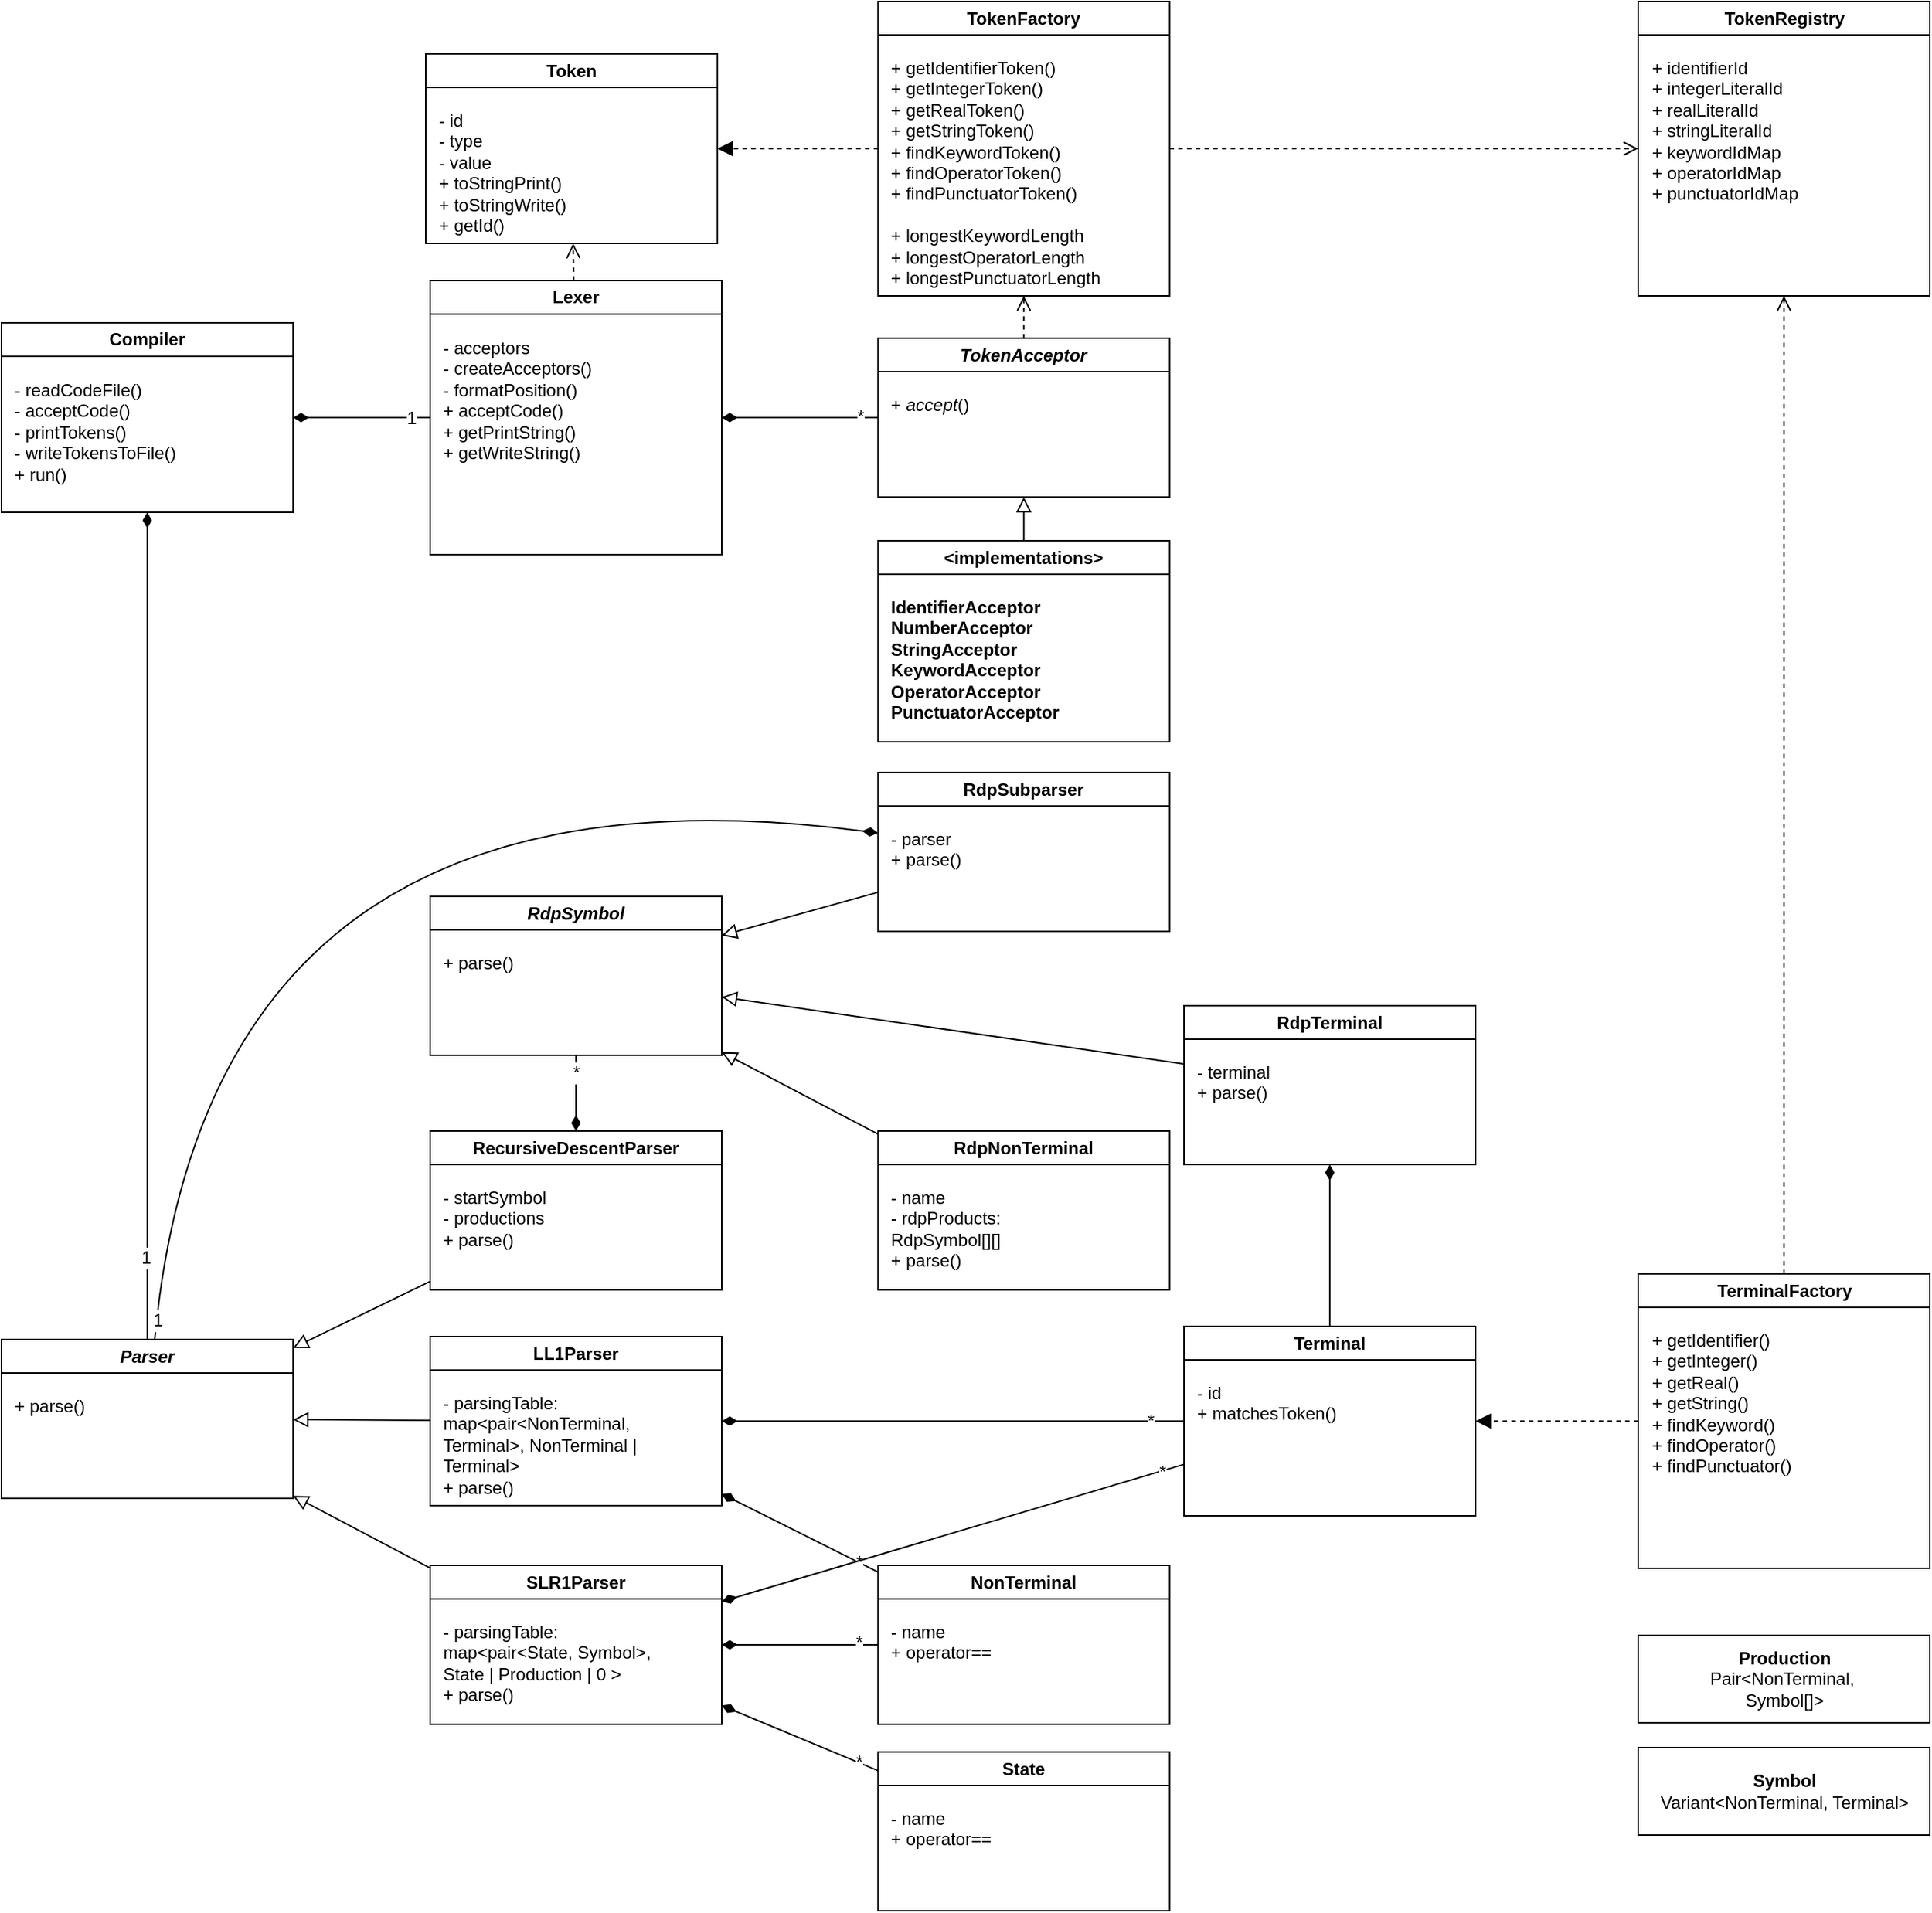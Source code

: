 <mxfile version="24.6.4" type="device">
  <diagram name="Page-1" id="7N9WVUdsvMsKPdyn0-jM">
    <mxGraphModel dx="489" dy="847" grid="0" gridSize="10" guides="1" tooltips="1" connect="1" arrows="1" fold="1" page="0" pageScale="1" pageWidth="850" pageHeight="1100" math="0" shadow="0">
      <root>
        <mxCell id="0" />
        <mxCell id="1" parent="0" />
        <mxCell id="OiriWq8W4zklkynLO_ME-1" value="Token" style="swimlane;whiteSpace=wrap;html=1;" parent="1" vertex="1">
          <mxGeometry x="371" y="-104" width="200" height="130" as="geometry" />
        </mxCell>
        <mxCell id="OiriWq8W4zklkynLO_ME-2" value="&lt;div style=&quot;font-size: 12px;&quot;&gt;- id&lt;/div&gt;&lt;div style=&quot;font-size: 12px;&quot;&gt;&lt;span style=&quot;background-color: initial;&quot;&gt;- type&lt;/span&gt;&lt;br&gt;&lt;/div&gt;&lt;div&gt;&lt;div&gt;- value&lt;/div&gt;&lt;/div&gt;+ toStringPrint()&lt;div style=&quot;font-size: 12px;&quot;&gt;+ toStringWrite()&lt;/div&gt;&lt;div style=&quot;font-size: 12px;&quot;&gt;+ getId()&lt;/div&gt;" style="text;html=1;align=left;verticalAlign=top;resizable=0;points=[];autosize=1;strokeColor=none;fillColor=none;fontSize=12;" parent="OiriWq8W4zklkynLO_ME-1" vertex="1">
          <mxGeometry x="7" y="32" width="105" height="98" as="geometry" />
        </mxCell>
        <mxCell id="3ae6ctg0LFmDyY3C9D6C-31" style="edgeStyle=none;curved=1;rounded=0;orthogonalLoop=1;jettySize=auto;html=1;fontSize=12;startSize=8;endSize=8;dashed=1;endArrow=open;endFill=0;" parent="1" source="IofMoC5QLbA6a7la50m4-1" target="OiriWq8W4zklkynLO_ME-1" edge="1">
          <mxGeometry relative="1" as="geometry">
            <Array as="points" />
          </mxGeometry>
        </mxCell>
        <mxCell id="IofMoC5QLbA6a7la50m4-1" value="Lexer" style="swimlane;whiteSpace=wrap;html=1;" parent="1" vertex="1">
          <mxGeometry x="374" y="51.5" width="200" height="188" as="geometry" />
        </mxCell>
        <mxCell id="IofMoC5QLbA6a7la50m4-2" value="&lt;div style=&quot;font-size: 12px;&quot;&gt;&lt;span style=&quot;background-color: initial; font-size: 12px;&quot;&gt;- acceptors&lt;/span&gt;&lt;/div&gt;&lt;div style=&quot;font-size: 12px;&quot;&gt;- createAcceptors()&lt;/div&gt;&lt;div&gt;- formatPosition()&lt;/div&gt;&lt;div&gt;&lt;span style=&quot;background-color: initial;&quot;&gt;+ acceptCode()&lt;/span&gt;&lt;/div&gt;&lt;div style=&quot;font-size: 12px;&quot;&gt;&lt;span style=&quot;background-color: initial;&quot;&gt;+ getPrintString()&lt;/span&gt;&lt;/div&gt;&lt;div style=&quot;font-size: 12px;&quot;&gt;&lt;span style=&quot;background-color: initial;&quot;&gt;+ getWriteString()&lt;/span&gt;&lt;/div&gt;" style="text;html=1;align=left;verticalAlign=top;resizable=0;points=[];autosize=1;strokeColor=none;fillColor=none;fontSize=12;" parent="IofMoC5QLbA6a7la50m4-1" vertex="1">
          <mxGeometry x="7" y="32" width="120" height="98" as="geometry" />
        </mxCell>
        <mxCell id="IofMoC5QLbA6a7la50m4-5" style="edgeStyle=none;curved=1;rounded=0;orthogonalLoop=1;jettySize=auto;html=1;fontSize=12;startSize=8;endSize=8;endArrow=diamondThin;endFill=1;" parent="1" source="IofMoC5QLbA6a7la50m4-3" target="IofMoC5QLbA6a7la50m4-1" edge="1">
          <mxGeometry relative="1" as="geometry" />
        </mxCell>
        <mxCell id="iqtWUtMe4JJvbguQZHi8-1" value="*" style="edgeLabel;html=1;align=center;verticalAlign=middle;resizable=0;points=[];fontSize=12;" parent="IofMoC5QLbA6a7la50m4-5" vertex="1" connectable="0">
          <mxGeometry x="-0.771" y="-1" relative="1" as="geometry">
            <mxPoint as="offset" />
          </mxGeometry>
        </mxCell>
        <mxCell id="IofMoC5QLbA6a7la50m4-3" value="&lt;i&gt;TokenAcceptor&lt;/i&gt;" style="swimlane;whiteSpace=wrap;html=1;" parent="1" vertex="1">
          <mxGeometry x="681.17" y="91" width="200" height="109" as="geometry" />
        </mxCell>
        <mxCell id="IofMoC5QLbA6a7la50m4-4" value="&lt;div style=&quot;font-size: 12px;&quot;&gt;&lt;span style=&quot;background-color: initial; font-size: 12px;&quot;&gt;+ &lt;/span&gt;&lt;i style=&quot;background-color: initial; font-size: 12px;&quot;&gt;accept&lt;/i&gt;&lt;span style=&quot;background-color: initial; font-size: 12px;&quot;&gt;()&lt;br&gt;&lt;/span&gt;&lt;/div&gt;" style="text;html=1;align=left;verticalAlign=top;resizable=0;points=[];autosize=1;strokeColor=none;fillColor=none;fontSize=12;" parent="IofMoC5QLbA6a7la50m4-3" vertex="1">
          <mxGeometry x="7" y="32" width="72" height="26" as="geometry" />
        </mxCell>
        <mxCell id="3ae6ctg0LFmDyY3C9D6C-23" style="edgeStyle=none;curved=1;rounded=0;orthogonalLoop=1;jettySize=auto;html=1;fontSize=12;startSize=8;endSize=8;endArrow=block;endFill=0;" parent="1" source="3ae6ctg0LFmDyY3C9D6C-15" target="IofMoC5QLbA6a7la50m4-3" edge="1">
          <mxGeometry relative="1" as="geometry" />
        </mxCell>
        <mxCell id="3ae6ctg0LFmDyY3C9D6C-15" value="&amp;lt;implementations&amp;gt;" style="swimlane;whiteSpace=wrap;html=1;" parent="1" vertex="1">
          <mxGeometry x="681.17" y="230" width="200" height="138" as="geometry" />
        </mxCell>
        <mxCell id="3ae6ctg0LFmDyY3C9D6C-16" value="&lt;div style=&quot;font-size: 12px;&quot;&gt;&lt;b style=&quot;background-color: initial;&quot;&gt;IdentifierAcceptor&lt;/b&gt;&lt;/div&gt;&lt;div style=&quot;font-size: 12px;&quot;&gt;&lt;b style=&quot;font-size: 12px;&quot;&gt;NumberAcceptor&lt;/b&gt;&lt;/div&gt;&lt;div style=&quot;font-size: 12px;&quot;&gt;&lt;b style=&quot;font-size: 12px;&quot;&gt;StringAcceptor&lt;/b&gt;&lt;/div&gt;&lt;div style=&quot;font-size: 12px;&quot;&gt;&lt;b style=&quot;font-size: 12px;&quot;&gt;KeywordAcceptor&lt;/b&gt;&lt;/div&gt;&lt;div style=&quot;font-size: 12px;&quot;&gt;&lt;b style=&quot;font-size: 12px;&quot;&gt;OperatorAcceptor&lt;/b&gt;&lt;/div&gt;&lt;div style=&quot;font-size: 12px;&quot;&gt;&lt;b style=&quot;font-size: 12px;&quot;&gt;Punctuator&lt;/b&gt;&lt;b style=&quot;background-color: initial; font-size: 12px;&quot;&gt;Acceptor&lt;/b&gt;&lt;/div&gt;" style="text;html=1;align=left;verticalAlign=top;resizable=0;points=[];autosize=1;strokeColor=none;fillColor=none;fontSize=12;" parent="3ae6ctg0LFmDyY3C9D6C-15" vertex="1">
          <mxGeometry x="7" y="32" width="133" height="98" as="geometry" />
        </mxCell>
        <mxCell id="kK8EmrhPtFe6YDkDOhob-1" value="TokenFactory" style="swimlane;whiteSpace=wrap;html=1;" parent="1" vertex="1">
          <mxGeometry x="681.17" y="-140" width="200" height="202" as="geometry">
            <mxRectangle x="965" y="268" width="136" height="26" as="alternateBounds" />
          </mxGeometry>
        </mxCell>
        <mxCell id="kK8EmrhPtFe6YDkDOhob-2" value="&lt;div&gt;&lt;span style=&quot;background-color: initial;&quot;&gt;+ getIdentifierToken()&lt;/span&gt;&lt;br&gt;&lt;/div&gt;&lt;div style=&quot;font-size: 12px;&quot;&gt;+ getIntegerToken()&lt;/div&gt;&lt;div style=&quot;font-size: 12px;&quot;&gt;&lt;div&gt;+ getRealToken()&lt;/div&gt;&lt;/div&gt;&lt;div style=&quot;font-size: 12px;&quot;&gt;+ getStringToken()&lt;/div&gt;&lt;div style=&quot;font-size: 12px;&quot;&gt;+ findKeywordToken()&lt;/div&gt;&lt;div style=&quot;font-size: 12px;&quot;&gt;&lt;span style=&quot;background-color: initial;&quot;&gt;+&amp;nbsp;&lt;/span&gt;find&lt;span style=&quot;background-color: initial;&quot;&gt;OperatorToken&lt;/span&gt;&lt;span style=&quot;background-color: initial;&quot;&gt;(&lt;/span&gt;&lt;span style=&quot;background-color: initial;&quot;&gt;)&lt;/span&gt;&lt;/div&gt;&lt;div style=&quot;font-size: 12px;&quot;&gt;&lt;span style=&quot;background-color: initial;&quot;&gt;+&amp;nbsp;&lt;/span&gt;find&lt;span style=&quot;background-color: initial;&quot;&gt;PunctuatorToken(&lt;/span&gt;&lt;span style=&quot;background-color: initial;&quot;&gt;)&lt;/span&gt;&lt;/div&gt;&lt;div style=&quot;font-size: 12px;&quot;&gt;&lt;span style=&quot;background-color: initial;&quot;&gt;&lt;br&gt;&lt;/span&gt;&lt;/div&gt;&lt;div style=&quot;font-size: 12px;&quot;&gt;&lt;div&gt;+ longestKeywordLength&lt;/div&gt;&lt;div&gt;+ longestOperatorLength&lt;/div&gt;&lt;div&gt;+ longestPunctuatorLength&lt;/div&gt;&lt;/div&gt;" style="text;html=1;align=left;verticalAlign=top;resizable=0;points=[];autosize=1;strokeColor=none;fillColor=none;fontSize=12;" parent="kK8EmrhPtFe6YDkDOhob-1" vertex="1">
          <mxGeometry x="7" y="32" width="162" height="170" as="geometry" />
        </mxCell>
        <mxCell id="kK8EmrhPtFe6YDkDOhob-3" style="edgeStyle=none;curved=1;rounded=0;orthogonalLoop=1;jettySize=auto;html=1;fontSize=12;startSize=8;endSize=8;endArrow=block;endFill=1;dashed=1;" parent="1" source="kK8EmrhPtFe6YDkDOhob-1" target="OiriWq8W4zklkynLO_ME-1" edge="1">
          <mxGeometry relative="1" as="geometry">
            <mxPoint x="871" y="156" as="sourcePoint" />
            <mxPoint x="975" y="156" as="targetPoint" />
          </mxGeometry>
        </mxCell>
        <mxCell id="iqtWUtMe4JJvbguQZHi8-2" style="edgeStyle=none;curved=1;rounded=0;orthogonalLoop=1;jettySize=auto;html=1;fontSize=12;startSize=8;endSize=8;endArrow=open;endFill=0;dashed=1;" parent="1" source="IofMoC5QLbA6a7la50m4-3" target="kK8EmrhPtFe6YDkDOhob-1" edge="1">
          <mxGeometry relative="1" as="geometry">
            <mxPoint x="871" y="156" as="sourcePoint" />
            <mxPoint x="975" y="156" as="targetPoint" />
          </mxGeometry>
        </mxCell>
        <mxCell id="jvB1Ljgib8Ljobi6kKoj-1" value="Compiler" style="swimlane;whiteSpace=wrap;html=1;" parent="1" vertex="1">
          <mxGeometry x="80" y="80.5" width="200" height="130" as="geometry" />
        </mxCell>
        <mxCell id="jvB1Ljgib8Ljobi6kKoj-2" value="&lt;div style=&quot;font-size: 12px;&quot;&gt;&lt;span style=&quot;background-color: initial;&quot;&gt;- readCodeFile()&lt;/span&gt;&lt;br&gt;&lt;/div&gt;&lt;div style=&quot;font-size: 12px;&quot;&gt;&lt;span style=&quot;background-color: initial;&quot;&gt;- acceptCode()&lt;/span&gt;&lt;/div&gt;&lt;div style=&quot;font-size: 12px;&quot;&gt;&lt;span style=&quot;background-color: initial;&quot;&gt;- printTokens()&lt;/span&gt;&lt;br&gt;&lt;/div&gt;&lt;div style=&quot;font-size: 12px;&quot;&gt;- writeTokensToFile()&lt;/div&gt;&lt;div style=&quot;font-size: 12px;&quot;&gt;&lt;span style=&quot;background-color: initial;&quot;&gt;+ run(&lt;/span&gt;&lt;span style=&quot;background-color: initial;&quot;&gt;)&lt;/span&gt;&lt;br&gt;&lt;/div&gt;" style="text;html=1;align=left;verticalAlign=top;resizable=0;points=[];autosize=1;strokeColor=none;fillColor=none;fontSize=12;" parent="jvB1Ljgib8Ljobi6kKoj-1" vertex="1">
          <mxGeometry x="7" y="32" width="129" height="84" as="geometry" />
        </mxCell>
        <mxCell id="jvB1Ljgib8Ljobi6kKoj-3" style="edgeStyle=none;curved=1;rounded=0;orthogonalLoop=1;jettySize=auto;html=1;fontSize=12;startSize=8;endSize=8;endArrow=diamondThin;endFill=1;" parent="1" source="IofMoC5QLbA6a7la50m4-1" target="jvB1Ljgib8Ljobi6kKoj-1" edge="1">
          <mxGeometry relative="1" as="geometry">
            <mxPoint x="671" y="156" as="sourcePoint" />
            <mxPoint x="574" y="156" as="targetPoint" />
          </mxGeometry>
        </mxCell>
        <mxCell id="eMEHLj6SgMxFBWr-5eaE-38" value="1" style="edgeLabel;html=1;align=center;verticalAlign=middle;resizable=0;points=[];fontSize=12;" vertex="1" connectable="0" parent="jvB1Ljgib8Ljobi6kKoj-3">
          <mxGeometry x="-0.726" relative="1" as="geometry">
            <mxPoint as="offset" />
          </mxGeometry>
        </mxCell>
        <mxCell id="eMEHLj6SgMxFBWr-5eaE-9" style="edgeStyle=none;curved=1;rounded=0;orthogonalLoop=1;jettySize=auto;html=1;fontSize=12;startSize=8;endSize=8;endArrow=block;endFill=0;" edge="1" parent="1" source="jvB1Ljgib8Ljobi6kKoj-11" target="eMEHLj6SgMxFBWr-5eaE-1">
          <mxGeometry relative="1" as="geometry" />
        </mxCell>
        <mxCell id="jvB1Ljgib8Ljobi6kKoj-11" value="RecursiveDescentParser" style="swimlane;whiteSpace=wrap;html=1;" parent="1" vertex="1">
          <mxGeometry x="374" y="635" width="200" height="109" as="geometry" />
        </mxCell>
        <mxCell id="jvB1Ljgib8Ljobi6kKoj-12" value="&lt;div style=&quot;font-size: 12px;&quot;&gt;&lt;span style=&quot;background-color: initial;&quot;&gt;- startSymbol&lt;/span&gt;&lt;/div&gt;&lt;div style=&quot;font-size: 12px;&quot;&gt;&lt;span style=&quot;background-color: initial;&quot;&gt;- productions&lt;/span&gt;&lt;/div&gt;&lt;div style=&quot;font-size: 12px;&quot;&gt;&lt;span style=&quot;background-color: initial;&quot;&gt;+ parse()&lt;/span&gt;&lt;br&gt;&lt;/div&gt;" style="text;html=1;align=left;verticalAlign=top;resizable=0;points=[];autosize=1;strokeColor=none;fillColor=none;fontSize=12;" parent="jvB1Ljgib8Ljobi6kKoj-11" vertex="1">
          <mxGeometry x="7" y="32" width="89" height="55" as="geometry" />
        </mxCell>
        <mxCell id="eMEHLj6SgMxFBWr-5eaE-32" style="edgeStyle=none;curved=1;rounded=0;orthogonalLoop=1;jettySize=auto;html=1;fontSize=12;startSize=8;endSize=8;endArrow=block;endFill=0;" edge="1" parent="1" source="jvB1Ljgib8Ljobi6kKoj-18" target="eMEHLj6SgMxFBWr-5eaE-28">
          <mxGeometry relative="1" as="geometry" />
        </mxCell>
        <mxCell id="jvB1Ljgib8Ljobi6kKoj-18" value="RdpNonTerminal" style="swimlane;whiteSpace=wrap;html=1;" parent="1" vertex="1">
          <mxGeometry x="681.17" y="635" width="200" height="109" as="geometry" />
        </mxCell>
        <mxCell id="jvB1Ljgib8Ljobi6kKoj-19" value="&lt;div style=&quot;font-size: 12px;&quot;&gt;- name&lt;/div&gt;&lt;div style=&quot;font-size: 12px;&quot;&gt;- rdpProducts:&amp;nbsp;&lt;/div&gt;&lt;div style=&quot;font-size: 12px;&quot;&gt;RdpSymbol[][]&lt;/div&gt;&lt;div style=&quot;font-size: 12px;&quot;&gt;+ parse()&lt;/div&gt;" style="text;html=1;align=left;verticalAlign=top;resizable=0;points=[];autosize=1;strokeColor=none;fillColor=none;fontSize=12;" parent="jvB1Ljgib8Ljobi6kKoj-18" vertex="1">
          <mxGeometry x="7" y="32" width="97" height="70" as="geometry" />
        </mxCell>
        <mxCell id="eMEHLj6SgMxFBWr-5eaE-31" style="edgeStyle=none;curved=1;rounded=0;orthogonalLoop=1;jettySize=auto;html=1;fontSize=12;startSize=8;endSize=8;endArrow=block;endFill=0;" edge="1" parent="1" source="-sPlnjH7zTuTID29Tyg8-1" target="eMEHLj6SgMxFBWr-5eaE-28">
          <mxGeometry relative="1" as="geometry" />
        </mxCell>
        <mxCell id="-sPlnjH7zTuTID29Tyg8-1" value="RdpTerminal" style="swimlane;whiteSpace=wrap;html=1;" parent="1" vertex="1">
          <mxGeometry x="891" y="549" width="200" height="109" as="geometry" />
        </mxCell>
        <mxCell id="-sPlnjH7zTuTID29Tyg8-2" value="&lt;div style=&quot;font-size: 12px;&quot;&gt;- terminal&lt;/div&gt;&lt;div style=&quot;font-size: 12px;&quot;&gt;+ parse()&lt;/div&gt;" style="text;html=1;align=left;verticalAlign=top;resizable=0;points=[];autosize=1;strokeColor=none;fillColor=none;fontSize=12;" parent="-sPlnjH7zTuTID29Tyg8-1" vertex="1">
          <mxGeometry x="7" y="32" width="68" height="41" as="geometry" />
        </mxCell>
        <mxCell id="eMEHLj6SgMxFBWr-5eaE-10" style="edgeStyle=none;curved=1;rounded=0;orthogonalLoop=1;jettySize=auto;html=1;fontSize=12;startSize=8;endSize=8;endArrow=block;endFill=0;" edge="1" parent="1" source="-sPlnjH7zTuTID29Tyg8-11" target="eMEHLj6SgMxFBWr-5eaE-1">
          <mxGeometry relative="1" as="geometry" />
        </mxCell>
        <mxCell id="-sPlnjH7zTuTID29Tyg8-11" value="LL1Parser" style="swimlane;whiteSpace=wrap;html=1;" parent="1" vertex="1">
          <mxGeometry x="374" y="776" width="200" height="116" as="geometry" />
        </mxCell>
        <mxCell id="-sPlnjH7zTuTID29Tyg8-12" value="&lt;div style=&quot;font-size: 12px;&quot;&gt;- parsingTable:&amp;nbsp;&lt;/div&gt;&lt;div style=&quot;font-size: 12px;&quot;&gt;map&amp;lt;pair&amp;lt;NonTerminal,&lt;/div&gt;&lt;div style=&quot;font-size: 12px;&quot;&gt;&lt;span style=&quot;background-color: initial;&quot;&gt;Terminal&lt;/span&gt;&amp;gt;, NonTerminal |&amp;nbsp;&lt;/div&gt;&lt;div style=&quot;font-size: 12px;&quot;&gt;Terminal&amp;gt;&lt;/div&gt;&lt;div style=&quot;font-size: 12px;&quot;&gt;+ parse()&lt;/div&gt;" style="text;html=1;align=left;verticalAlign=top;resizable=0;points=[];autosize=1;strokeColor=none;fillColor=none;fontSize=12;" parent="-sPlnjH7zTuTID29Tyg8-11" vertex="1">
          <mxGeometry x="7" y="32" width="154" height="84" as="geometry" />
        </mxCell>
        <mxCell id="-sPlnjH7zTuTID29Tyg8-23" style="edgeStyle=none;curved=1;rounded=0;orthogonalLoop=1;jettySize=auto;html=1;fontSize=12;startSize=8;endSize=8;endArrow=diamondThin;endFill=1;" parent="1" source="-sPlnjH7zTuTID29Tyg8-15" target="-sPlnjH7zTuTID29Tyg8-11" edge="1">
          <mxGeometry relative="1" as="geometry" />
        </mxCell>
        <mxCell id="eMEHLj6SgMxFBWr-5eaE-14" value="*" style="edgeLabel;html=1;align=center;verticalAlign=middle;resizable=0;points=[];fontSize=12;" vertex="1" connectable="0" parent="-sPlnjH7zTuTID29Tyg8-23">
          <mxGeometry x="-0.754" relative="1" as="geometry">
            <mxPoint as="offset" />
          </mxGeometry>
        </mxCell>
        <mxCell id="-sPlnjH7zTuTID29Tyg8-15" value="NonTerminal" style="swimlane;whiteSpace=wrap;html=1;" parent="1" vertex="1">
          <mxGeometry x="681.17" y="933" width="200" height="109" as="geometry" />
        </mxCell>
        <mxCell id="-sPlnjH7zTuTID29Tyg8-16" value="&lt;div style=&quot;font-size: 12px;&quot;&gt;- name&lt;/div&gt;&lt;div style=&quot;font-size: 12px;&quot;&gt;+ operator==&lt;/div&gt;" style="text;html=1;align=left;verticalAlign=top;resizable=0;points=[];autosize=1;strokeColor=none;fillColor=none;fontSize=12;" parent="-sPlnjH7zTuTID29Tyg8-15" vertex="1">
          <mxGeometry x="7" y="32" width="87" height="41" as="geometry" />
        </mxCell>
        <mxCell id="eMEHLj6SgMxFBWr-5eaE-11" style="edgeStyle=none;curved=1;rounded=0;orthogonalLoop=1;jettySize=auto;html=1;fontSize=12;startSize=8;endSize=8;endArrow=block;endFill=0;" edge="1" parent="1" source="-sPlnjH7zTuTID29Tyg8-36" target="eMEHLj6SgMxFBWr-5eaE-1">
          <mxGeometry relative="1" as="geometry" />
        </mxCell>
        <mxCell id="-sPlnjH7zTuTID29Tyg8-36" value="SLR1Parser" style="swimlane;whiteSpace=wrap;html=1;" parent="1" vertex="1">
          <mxGeometry x="374" y="933" width="200" height="109" as="geometry" />
        </mxCell>
        <mxCell id="-sPlnjH7zTuTID29Tyg8-37" value="&lt;div style=&quot;font-size: 12px;&quot;&gt;- parsingTable:&amp;nbsp;&lt;/div&gt;&lt;div style=&quot;font-size: 12px;&quot;&gt;map&amp;lt;pair&amp;lt;State, Symbol&lt;span style=&quot;background-color: initial;&quot;&gt;&amp;gt;,&amp;nbsp;&lt;/span&gt;&lt;/div&gt;&lt;div style=&quot;font-size: 12px;&quot;&gt;&lt;span style=&quot;background-color: initial;&quot;&gt;State | Production |&amp;nbsp;&lt;/span&gt;&lt;span style=&quot;background-color: initial;&quot;&gt;0 &amp;gt;&lt;/span&gt;&lt;/div&gt;&lt;div style=&quot;font-size: 12px;&quot;&gt;+ parse()&lt;/div&gt;" style="text;html=1;align=left;verticalAlign=top;resizable=0;points=[];autosize=1;strokeColor=none;fillColor=none;fontSize=12;" parent="-sPlnjH7zTuTID29Tyg8-36" vertex="1">
          <mxGeometry x="7" y="32" width="164" height="70" as="geometry" />
        </mxCell>
        <mxCell id="-sPlnjH7zTuTID29Tyg8-38" style="edgeStyle=none;curved=1;rounded=0;orthogonalLoop=1;jettySize=auto;html=1;fontSize=12;startSize=8;endSize=8;endArrow=diamondThin;endFill=1;" parent="1" source="-sPlnjH7zTuTID29Tyg8-15" target="-sPlnjH7zTuTID29Tyg8-36" edge="1">
          <mxGeometry relative="1" as="geometry" />
        </mxCell>
        <mxCell id="eMEHLj6SgMxFBWr-5eaE-15" value="*" style="edgeLabel;html=1;align=center;verticalAlign=middle;resizable=0;points=[];fontSize=12;" vertex="1" connectable="0" parent="-sPlnjH7zTuTID29Tyg8-38">
          <mxGeometry x="-0.754" y="-2" relative="1" as="geometry">
            <mxPoint as="offset" />
          </mxGeometry>
        </mxCell>
        <mxCell id="-sPlnjH7zTuTID29Tyg8-41" value="State" style="swimlane;whiteSpace=wrap;html=1;" parent="1" vertex="1">
          <mxGeometry x="681.17" y="1061" width="200" height="109" as="geometry" />
        </mxCell>
        <mxCell id="-sPlnjH7zTuTID29Tyg8-42" value="&lt;div style=&quot;font-size: 12px;&quot;&gt;- name&lt;/div&gt;&lt;div style=&quot;font-size: 12px;&quot;&gt;+ operator==&lt;/div&gt;" style="text;html=1;align=left;verticalAlign=top;resizable=0;points=[];autosize=1;strokeColor=none;fillColor=none;fontSize=12;" parent="-sPlnjH7zTuTID29Tyg8-41" vertex="1">
          <mxGeometry x="7" y="32" width="87" height="41" as="geometry" />
        </mxCell>
        <mxCell id="-sPlnjH7zTuTID29Tyg8-43" style="edgeStyle=none;curved=1;rounded=0;orthogonalLoop=1;jettySize=auto;html=1;fontSize=12;startSize=8;endSize=8;endArrow=diamondThin;endFill=1;" parent="1" source="-sPlnjH7zTuTID29Tyg8-41" target="-sPlnjH7zTuTID29Tyg8-36" edge="1">
          <mxGeometry relative="1" as="geometry">
            <mxPoint x="725" y="1122" as="sourcePoint" />
            <mxPoint x="584" y="1027" as="targetPoint" />
          </mxGeometry>
        </mxCell>
        <mxCell id="eMEHLj6SgMxFBWr-5eaE-16" value="*" style="edgeLabel;html=1;align=center;verticalAlign=middle;resizable=0;points=[];fontSize=12;" vertex="1" connectable="0" parent="-sPlnjH7zTuTID29Tyg8-43">
          <mxGeometry x="-0.727" y="3" relative="1" as="geometry">
            <mxPoint x="3" y="-3" as="offset" />
          </mxGeometry>
        </mxCell>
        <mxCell id="eMEHLj6SgMxFBWr-5eaE-1" value="&lt;i&gt;Parser&lt;/i&gt;" style="swimlane;whiteSpace=wrap;html=1;" vertex="1" parent="1">
          <mxGeometry x="80" y="778" width="200" height="109" as="geometry" />
        </mxCell>
        <mxCell id="eMEHLj6SgMxFBWr-5eaE-2" value="&lt;div style=&quot;font-size: 12px;&quot;&gt;&lt;span style=&quot;background-color: initial;&quot;&gt;+ parse()&lt;/span&gt;&lt;br&gt;&lt;/div&gt;" style="text;html=1;align=left;verticalAlign=top;resizable=0;points=[];autosize=1;strokeColor=none;fillColor=none;fontSize=12;" vertex="1" parent="eMEHLj6SgMxFBWr-5eaE-1">
          <mxGeometry x="7" y="32" width="66" height="26" as="geometry" />
        </mxCell>
        <mxCell id="eMEHLj6SgMxFBWr-5eaE-20" style="edgeStyle=none;curved=1;rounded=0;orthogonalLoop=1;jettySize=auto;html=1;fontSize=12;startSize=8;endSize=8;endArrow=diamondThin;endFill=1;" edge="1" parent="1" source="eMEHLj6SgMxFBWr-5eaE-41" target="-sPlnjH7zTuTID29Tyg8-1">
          <mxGeometry relative="1" as="geometry">
            <mxPoint x="374" y="156" as="sourcePoint" />
            <mxPoint x="290" y="156" as="targetPoint" />
            <Array as="points" />
          </mxGeometry>
        </mxCell>
        <mxCell id="eMEHLj6SgMxFBWr-5eaE-21" style="edgeStyle=none;curved=1;rounded=0;orthogonalLoop=1;jettySize=auto;html=1;fontSize=12;startSize=8;endSize=8;endArrow=diamondThin;endFill=1;" edge="1" parent="1" source="eMEHLj6SgMxFBWr-5eaE-41" target="-sPlnjH7zTuTID29Tyg8-11">
          <mxGeometry relative="1" as="geometry">
            <mxPoint x="627" y="803" as="sourcePoint" />
            <mxPoint x="584" y="864" as="targetPoint" />
          </mxGeometry>
        </mxCell>
        <mxCell id="eMEHLj6SgMxFBWr-5eaE-50" value="*" style="edgeLabel;html=1;align=center;verticalAlign=middle;resizable=0;points=[];fontSize=12;" vertex="1" connectable="0" parent="eMEHLj6SgMxFBWr-5eaE-21">
          <mxGeometry x="-0.852" relative="1" as="geometry">
            <mxPoint as="offset" />
          </mxGeometry>
        </mxCell>
        <mxCell id="eMEHLj6SgMxFBWr-5eaE-23" style="edgeStyle=none;curved=1;rounded=0;orthogonalLoop=1;jettySize=auto;html=1;fontSize=12;startSize=8;endSize=8;endArrow=diamondThin;endFill=1;" edge="1" parent="1" source="eMEHLj6SgMxFBWr-5eaE-41" target="-sPlnjH7zTuTID29Tyg8-36">
          <mxGeometry relative="1" as="geometry">
            <mxPoint x="1020" y="228" as="sourcePoint" />
            <mxPoint x="530" y="809" as="targetPoint" />
          </mxGeometry>
        </mxCell>
        <mxCell id="eMEHLj6SgMxFBWr-5eaE-43" value="*" style="edgeLabel;html=1;align=center;verticalAlign=middle;resizable=0;points=[];fontSize=12;" vertex="1" connectable="0" parent="eMEHLj6SgMxFBWr-5eaE-23">
          <mxGeometry x="-0.925" y="2" relative="1" as="geometry">
            <mxPoint x="-4" as="offset" />
          </mxGeometry>
        </mxCell>
        <mxCell id="eMEHLj6SgMxFBWr-5eaE-30" style="edgeStyle=none;curved=1;rounded=0;orthogonalLoop=1;jettySize=auto;html=1;fontSize=12;startSize=8;endSize=8;endArrow=block;endFill=0;" edge="1" parent="1" source="eMEHLj6SgMxFBWr-5eaE-26" target="eMEHLj6SgMxFBWr-5eaE-28">
          <mxGeometry relative="1" as="geometry" />
        </mxCell>
        <mxCell id="eMEHLj6SgMxFBWr-5eaE-26" value="RdpSubparser" style="swimlane;whiteSpace=wrap;html=1;" vertex="1" parent="1">
          <mxGeometry x="681.17" y="389" width="200" height="109" as="geometry" />
        </mxCell>
        <mxCell id="eMEHLj6SgMxFBWr-5eaE-27" value="&lt;div style=&quot;font-size: 12px;&quot;&gt;- parser&lt;/div&gt;&lt;div style=&quot;font-size: 12px;&quot;&gt;+ parse()&lt;/div&gt;" style="text;html=1;align=left;verticalAlign=top;resizable=0;points=[];autosize=1;strokeColor=none;fillColor=none;fontSize=12;" vertex="1" parent="eMEHLj6SgMxFBWr-5eaE-26">
          <mxGeometry x="7" y="32" width="66" height="41" as="geometry" />
        </mxCell>
        <mxCell id="eMEHLj6SgMxFBWr-5eaE-28" value="&lt;i&gt;RdpSymbol&lt;/i&gt;" style="swimlane;whiteSpace=wrap;html=1;startSize=23;" vertex="1" parent="1">
          <mxGeometry x="374" y="474" width="200" height="109" as="geometry" />
        </mxCell>
        <mxCell id="eMEHLj6SgMxFBWr-5eaE-29" value="&lt;div style=&quot;font-size: 12px;&quot;&gt;+ parse()&lt;/div&gt;" style="text;html=1;align=left;verticalAlign=top;resizable=0;points=[];autosize=1;strokeColor=none;fillColor=none;fontSize=12;" vertex="1" parent="eMEHLj6SgMxFBWr-5eaE-28">
          <mxGeometry x="7" y="32" width="66" height="26" as="geometry" />
        </mxCell>
        <mxCell id="eMEHLj6SgMxFBWr-5eaE-33" style="edgeStyle=none;curved=1;rounded=0;orthogonalLoop=1;jettySize=auto;html=1;fontSize=12;startSize=8;endSize=8;endArrow=diamondThin;endFill=1;" edge="1" parent="1" source="eMEHLj6SgMxFBWr-5eaE-28" target="jvB1Ljgib8Ljobi6kKoj-11">
          <mxGeometry relative="1" as="geometry">
            <mxPoint x="691" y="614" as="sourcePoint" />
            <mxPoint x="584" y="658" as="targetPoint" />
          </mxGeometry>
        </mxCell>
        <mxCell id="eMEHLj6SgMxFBWr-5eaE-34" value="*" style="edgeLabel;html=1;align=center;verticalAlign=middle;resizable=0;points=[];fontSize=12;" vertex="1" connectable="0" parent="eMEHLj6SgMxFBWr-5eaE-33">
          <mxGeometry x="-0.926" relative="1" as="geometry">
            <mxPoint y="10" as="offset" />
          </mxGeometry>
        </mxCell>
        <mxCell id="eMEHLj6SgMxFBWr-5eaE-36" style="edgeStyle=none;curved=1;rounded=0;orthogonalLoop=1;jettySize=auto;html=1;fontSize=12;startSize=8;endSize=8;endArrow=diamondThin;endFill=1;" edge="1" parent="1" source="eMEHLj6SgMxFBWr-5eaE-1" target="eMEHLj6SgMxFBWr-5eaE-26">
          <mxGeometry relative="1" as="geometry">
            <mxPoint x="374" y="156" as="sourcePoint" />
            <mxPoint x="474" y="467" as="targetPoint" />
            <Array as="points">
              <mxPoint x="223" y="371" />
            </Array>
          </mxGeometry>
        </mxCell>
        <mxCell id="eMEHLj6SgMxFBWr-5eaE-37" value="1" style="edgeLabel;html=1;align=center;verticalAlign=middle;resizable=0;points=[];fontSize=12;" vertex="1" connectable="0" parent="eMEHLj6SgMxFBWr-5eaE-36">
          <mxGeometry x="-0.969" relative="1" as="geometry">
            <mxPoint as="offset" />
          </mxGeometry>
        </mxCell>
        <mxCell id="eMEHLj6SgMxFBWr-5eaE-39" style="edgeStyle=none;curved=1;rounded=0;orthogonalLoop=1;jettySize=auto;html=1;fontSize=12;startSize=8;endSize=8;endArrow=diamondThin;endFill=1;" edge="1" parent="1" source="eMEHLj6SgMxFBWr-5eaE-1" target="jvB1Ljgib8Ljobi6kKoj-1">
          <mxGeometry relative="1" as="geometry">
            <mxPoint x="374" y="156" as="sourcePoint" />
            <mxPoint x="290" y="156" as="targetPoint" />
          </mxGeometry>
        </mxCell>
        <mxCell id="eMEHLj6SgMxFBWr-5eaE-40" value="1" style="edgeLabel;html=1;align=center;verticalAlign=middle;resizable=0;points=[];fontSize=12;" vertex="1" connectable="0" parent="eMEHLj6SgMxFBWr-5eaE-39">
          <mxGeometry x="-0.726" relative="1" as="geometry">
            <mxPoint x="-1" y="21" as="offset" />
          </mxGeometry>
        </mxCell>
        <mxCell id="eMEHLj6SgMxFBWr-5eaE-41" value="Terminal" style="swimlane;whiteSpace=wrap;html=1;" vertex="1" parent="1">
          <mxGeometry x="891" y="769" width="200" height="130" as="geometry" />
        </mxCell>
        <mxCell id="eMEHLj6SgMxFBWr-5eaE-42" value="&lt;div style=&quot;font-size: 12px;&quot;&gt;- id&lt;/div&gt;&lt;div style=&quot;font-size: 12px;&quot;&gt;&lt;span style=&quot;background-color: initial;&quot;&gt;+ matchesToken()&lt;/span&gt;&lt;br&gt;&lt;/div&gt;" style="text;html=1;align=left;verticalAlign=top;resizable=0;points=[];autosize=1;strokeColor=none;fillColor=none;fontSize=12;" vertex="1" parent="eMEHLj6SgMxFBWr-5eaE-41">
          <mxGeometry x="7" y="32" width="114" height="41" as="geometry" />
        </mxCell>
        <mxCell id="eMEHLj6SgMxFBWr-5eaE-45" value="TerminalFactory" style="swimlane;whiteSpace=wrap;html=1;" vertex="1" parent="1">
          <mxGeometry x="1202.5" y="733" width="200" height="202" as="geometry">
            <mxRectangle x="965" y="268" width="136" height="26" as="alternateBounds" />
          </mxGeometry>
        </mxCell>
        <mxCell id="eMEHLj6SgMxFBWr-5eaE-46" value="&lt;div&gt;&lt;span style=&quot;background-color: initial;&quot;&gt;+ getIdentifier&lt;/span&gt;&lt;span style=&quot;background-color: initial;&quot;&gt;()&lt;/span&gt;&lt;/div&gt;&lt;div&gt;+ getInteger&lt;span style=&quot;background-color: initial;&quot;&gt;()&lt;/span&gt;&lt;/div&gt;&lt;div&gt;+ getReal&lt;span style=&quot;background-color: initial;&quot;&gt;()&lt;/span&gt;&lt;/div&gt;&lt;div&gt;+ getString&lt;span style=&quot;background-color: initial;&quot;&gt;()&lt;/span&gt;&lt;/div&gt;&lt;div&gt;+ findKeyword&lt;span style=&quot;background-color: initial;&quot;&gt;()&lt;/span&gt;&lt;/div&gt;&lt;div&gt;&lt;span style=&quot;background-color: initial;&quot;&gt;+&amp;nbsp;&lt;/span&gt;find&lt;span style=&quot;background-color: initial;&quot;&gt;Operator&lt;/span&gt;&lt;span style=&quot;background-color: initial;&quot;&gt;(&lt;/span&gt;&lt;span style=&quot;background-color: initial;&quot;&gt;)&lt;/span&gt;&lt;/div&gt;&lt;div&gt;&lt;span style=&quot;background-color: initial;&quot;&gt;+&amp;nbsp;&lt;/span&gt;find&lt;span style=&quot;background-color: initial;&quot;&gt;Punctuator&lt;/span&gt;&lt;span style=&quot;background-color: initial;&quot;&gt;(&lt;/span&gt;&lt;span style=&quot;background-color: initial;&quot;&gt;)&lt;/span&gt;&lt;/div&gt;" style="text;html=1;align=left;verticalAlign=top;resizable=0;points=[];autosize=1;strokeColor=none;fillColor=none;fontSize=12;" vertex="1" parent="eMEHLj6SgMxFBWr-5eaE-45">
          <mxGeometry x="7" y="32" width="114" height="113" as="geometry" />
        </mxCell>
        <mxCell id="eMEHLj6SgMxFBWr-5eaE-47" style="edgeStyle=none;curved=1;rounded=0;orthogonalLoop=1;jettySize=auto;html=1;fontSize=12;startSize=8;endSize=8;endArrow=block;endFill=1;dashed=1;" edge="1" parent="1" source="eMEHLj6SgMxFBWr-5eaE-45" target="eMEHLj6SgMxFBWr-5eaE-41">
          <mxGeometry relative="1" as="geometry">
            <mxPoint x="908" y="114" as="sourcePoint" />
            <mxPoint x="1376" y="357" as="targetPoint" />
          </mxGeometry>
        </mxCell>
        <mxCell id="eMEHLj6SgMxFBWr-5eaE-51" value="TokenRegistry" style="swimlane;whiteSpace=wrap;html=1;" vertex="1" parent="1">
          <mxGeometry x="1202.5" y="-140" width="200" height="202" as="geometry">
            <mxRectangle x="965" y="268" width="136" height="26" as="alternateBounds" />
          </mxGeometry>
        </mxCell>
        <mxCell id="eMEHLj6SgMxFBWr-5eaE-52" value="&lt;div&gt;&lt;span style=&quot;background-color: initial;&quot;&gt;+ identifierId&lt;/span&gt;&lt;br&gt;&lt;/div&gt;&lt;div style=&quot;font-size: 12px;&quot;&gt;+ integerLiteralId&lt;/div&gt;&lt;div style=&quot;font-size: 12px;&quot;&gt;&lt;div&gt;+ realLiteralId&lt;/div&gt;&lt;/div&gt;&lt;div style=&quot;font-size: 12px;&quot;&gt;+ stringLiteralId&lt;/div&gt;&lt;div style=&quot;font-size: 12px;&quot;&gt;+ keywordIdMap&lt;/div&gt;&lt;div style=&quot;font-size: 12px;&quot;&gt;&lt;span style=&quot;background-color: initial;&quot;&gt;+ operatorIdMap&lt;/span&gt;&lt;/div&gt;&lt;div style=&quot;font-size: 12px;&quot;&gt;&lt;span style=&quot;background-color: initial;&quot;&gt;+ punctuatorIdMap&lt;/span&gt;&lt;/div&gt;" style="text;html=1;align=left;verticalAlign=top;resizable=0;points=[];autosize=1;strokeColor=none;fillColor=none;fontSize=12;" vertex="1" parent="eMEHLj6SgMxFBWr-5eaE-51">
          <mxGeometry x="7" y="32" width="118" height="113" as="geometry" />
        </mxCell>
        <mxCell id="eMEHLj6SgMxFBWr-5eaE-53" style="edgeStyle=none;curved=1;rounded=0;orthogonalLoop=1;jettySize=auto;html=1;fontSize=12;startSize=8;endSize=8;endArrow=open;endFill=0;dashed=1;" edge="1" parent="1" source="kK8EmrhPtFe6YDkDOhob-1" target="eMEHLj6SgMxFBWr-5eaE-51">
          <mxGeometry relative="1" as="geometry">
            <mxPoint x="791" y="101" as="sourcePoint" />
            <mxPoint x="791" y="72" as="targetPoint" />
          </mxGeometry>
        </mxCell>
        <mxCell id="eMEHLj6SgMxFBWr-5eaE-54" style="edgeStyle=none;curved=1;rounded=0;orthogonalLoop=1;jettySize=auto;html=1;fontSize=12;startSize=8;endSize=8;endArrow=open;endFill=0;dashed=1;" edge="1" parent="1" source="eMEHLj6SgMxFBWr-5eaE-45" target="eMEHLj6SgMxFBWr-5eaE-51">
          <mxGeometry relative="1" as="geometry">
            <mxPoint x="891" y="-45" as="sourcePoint" />
            <mxPoint x="1043" y="-68" as="targetPoint" />
          </mxGeometry>
        </mxCell>
        <mxCell id="eMEHLj6SgMxFBWr-5eaE-58" value="&lt;b&gt;Production&lt;/b&gt;&lt;div&gt;Pair&amp;lt;NonTerminal,&amp;nbsp;&lt;/div&gt;&lt;div&gt;Symbol[]&amp;gt;&lt;/div&gt;" style="rounded=0;whiteSpace=wrap;html=1;" vertex="1" parent="1">
          <mxGeometry x="1202.5" y="981" width="200" height="60" as="geometry" />
        </mxCell>
        <mxCell id="eMEHLj6SgMxFBWr-5eaE-59" value="&lt;b&gt;Symbol&lt;/b&gt;&lt;div&gt;Variant&amp;lt;NonTerminal, Terminal&amp;gt;&lt;/div&gt;" style="rounded=0;whiteSpace=wrap;html=1;" vertex="1" parent="1">
          <mxGeometry x="1202.5" y="1058" width="200" height="60" as="geometry" />
        </mxCell>
      </root>
    </mxGraphModel>
  </diagram>
</mxfile>
